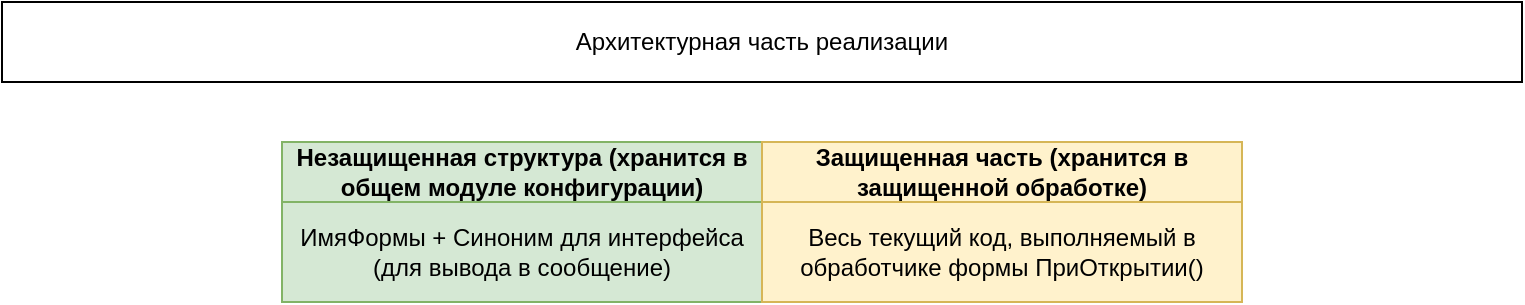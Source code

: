 <mxfile version="20.1.1" type="github" pages="2">
  <diagram id="Mf5A8baf47a3lFX-xt1y" name="Архитектурная часть">
    <mxGraphModel dx="1673" dy="925" grid="1" gridSize="10" guides="1" tooltips="1" connect="1" arrows="1" fold="1" page="1" pageScale="1" pageWidth="827" pageHeight="1169" math="0" shadow="0">
      <root>
        <mxCell id="0" />
        <mxCell id="1" parent="0" />
        <mxCell id="Lkw1FPNS6HBRP2Hc-tfF-1" value="ИмяФормы + Синоним для интерфейса (для вывода в сообщение)" style="rounded=0;whiteSpace=wrap;html=1;fillColor=#d5e8d4;strokeColor=#82b366;" vertex="1" parent="1">
          <mxGeometry x="180" y="120" width="240" height="50" as="geometry" />
        </mxCell>
        <mxCell id="Lkw1FPNS6HBRP2Hc-tfF-2" value="Весь текущий код, выполняемый в обработчике формы ПриОткрытии()" style="rounded=0;whiteSpace=wrap;html=1;fillColor=#fff2cc;strokeColor=#d6b656;" vertex="1" parent="1">
          <mxGeometry x="420" y="120" width="240" height="50" as="geometry" />
        </mxCell>
        <mxCell id="Lkw1FPNS6HBRP2Hc-tfF-7" value="Архитектурная часть реализации" style="rounded=0;whiteSpace=wrap;html=1;" vertex="1" parent="1">
          <mxGeometry x="40" y="20" width="760" height="40" as="geometry" />
        </mxCell>
        <mxCell id="Lkw1FPNS6HBRP2Hc-tfF-9" value="Незащищенная структура (хранится в общем модуле конфигурации)" style="rounded=0;whiteSpace=wrap;html=1;fillColor=#d5e8d4;strokeColor=#82b366;fontStyle=1" vertex="1" parent="1">
          <mxGeometry x="180" y="90" width="240" height="30" as="geometry" />
        </mxCell>
        <mxCell id="Lkw1FPNS6HBRP2Hc-tfF-10" value="Защищенная часть (хранится в защищенной обработке)" style="rounded=0;whiteSpace=wrap;html=1;fontStyle=1;fillColor=#fff2cc;strokeColor=#d6b656;" vertex="1" parent="1">
          <mxGeometry x="420" y="90" width="240" height="30" as="geometry" />
        </mxCell>
      </root>
    </mxGraphModel>
  </diagram>
  <diagram id="PHcCnNVj9aNwv16v9_i7" name="Логическая часть">
    <mxGraphModel dx="1422" dy="786" grid="1" gridSize="10" guides="1" tooltips="1" connect="1" arrows="1" fold="1" page="1" pageScale="1" pageWidth="827" pageHeight="1169" math="0" shadow="0">
      <root>
        <mxCell id="0" />
        <mxCell id="1" parent="0" />
        <mxCell id="vmrOqhqx_6KtgIPyzVGw-1" value="Логическая часть реализации" style="rounded=0;whiteSpace=wrap;html=1;" vertex="1" parent="1">
          <mxGeometry x="40" y="20" width="760" height="40" as="geometry" />
        </mxCell>
        <mxCell id="nCdtCIxPB1jtcD1M5P0f-1" style="edgeStyle=orthogonalEdgeStyle;rounded=0;orthogonalLoop=1;jettySize=auto;html=1;entryX=0.5;entryY=0;entryDx=0;entryDy=0;" edge="1" parent="1" source="vmrOqhqx_6KtgIPyzVGw-2" target="vmrOqhqx_6KtgIPyzVGw-13">
          <mxGeometry relative="1" as="geometry" />
        </mxCell>
        <mxCell id="vmrOqhqx_6KtgIPyzVGw-2" value="В обработчике формы ПриОткрытии() вызываем метод защищенной обработки" style="rounded=0;whiteSpace=wrap;html=1;" vertex="1" parent="1">
          <mxGeometry x="275" y="80" width="290" height="70" as="geometry" />
        </mxCell>
        <mxCell id="vmrOqhqx_6KtgIPyzVGw-3" style="edgeStyle=orthogonalEdgeStyle;rounded=0;orthogonalLoop=1;jettySize=auto;html=1;entryX=0.5;entryY=0;entryDx=0;entryDy=0;exitX=0.5;exitY=1;exitDx=0;exitDy=0;" edge="1" parent="1" source="vmrOqhqx_6KtgIPyzVGw-4" target="vmrOqhqx_6KtgIPyzVGw-12">
          <mxGeometry relative="1" as="geometry">
            <mxPoint x="205" y="690" as="targetPoint" />
          </mxGeometry>
        </mxCell>
        <mxCell id="vmrOqhqx_6KtgIPyzVGw-4" value="Исполняется текущее тело обработчика формы ПриОткрытии(), выделенное в защищенную обработку" style="rounded=0;whiteSpace=wrap;html=1;" vertex="1" parent="1">
          <mxGeometry x="105" y="470" width="200" height="100" as="geometry" />
        </mxCell>
        <mxCell id="vmrOqhqx_6KtgIPyzVGw-5" style="edgeStyle=orthogonalEdgeStyle;rounded=0;orthogonalLoop=1;jettySize=auto;html=1;entryX=0.5;entryY=0;entryDx=0;entryDy=0;" edge="1" parent="1" source="vmrOqhqx_6KtgIPyzVGw-9" target="vmrOqhqx_6KtgIPyzVGw-4">
          <mxGeometry relative="1" as="geometry">
            <mxPoint x="165" y="480" as="targetPoint" />
          </mxGeometry>
        </mxCell>
        <mxCell id="vmrOqhqx_6KtgIPyzVGw-6" value="ДА" style="edgeLabel;html=1;align=center;verticalAlign=middle;resizable=0;points=[];" vertex="1" connectable="0" parent="vmrOqhqx_6KtgIPyzVGw-5">
          <mxGeometry x="-0.232" y="1" relative="1" as="geometry">
            <mxPoint as="offset" />
          </mxGeometry>
        </mxCell>
        <mxCell id="vmrOqhqx_6KtgIPyzVGw-7" style="edgeStyle=orthogonalEdgeStyle;rounded=0;orthogonalLoop=1;jettySize=auto;html=1;entryX=0.5;entryY=0;entryDx=0;entryDy=0;" edge="1" parent="1" source="vmrOqhqx_6KtgIPyzVGw-9" target="vmrOqhqx_6KtgIPyzVGw-11">
          <mxGeometry relative="1" as="geometry">
            <mxPoint x="655" y="480" as="targetPoint" />
          </mxGeometry>
        </mxCell>
        <mxCell id="vmrOqhqx_6KtgIPyzVGw-8" value="НЕТ" style="edgeLabel;html=1;align=center;verticalAlign=middle;resizable=0;points=[];" vertex="1" connectable="0" parent="vmrOqhqx_6KtgIPyzVGw-7">
          <mxGeometry x="-0.317" y="-2" relative="1" as="geometry">
            <mxPoint as="offset" />
          </mxGeometry>
        </mxCell>
        <mxCell id="vmrOqhqx_6KtgIPyzVGw-9" value="Лицензия по ключу подсистемы доступна" style="shape=rhombus;perimeter=rhombusPerimeter;whiteSpace=wrap;html=1;align=center;fillColor=#dae8fc;strokeColor=#6c8ebf;" vertex="1" parent="1">
          <mxGeometry x="320" y="330" width="200" height="130" as="geometry" />
        </mxCell>
        <mxCell id="vmrOqhqx_6KtgIPyzVGw-10" style="edgeStyle=orthogonalEdgeStyle;rounded=0;orthogonalLoop=1;jettySize=auto;html=1;entryX=0.5;entryY=0;entryDx=0;entryDy=0;exitX=0.5;exitY=1;exitDx=0;exitDy=0;" edge="1" parent="1" source="vmrOqhqx_6KtgIPyzVGw-11" target="vmrOqhqx_6KtgIPyzVGw-12">
          <mxGeometry relative="1" as="geometry" />
        </mxCell>
        <mxCell id="vmrOqhqx_6KtgIPyzVGw-11" value="Отображается сообщение о невозможности открытия формы" style="rounded=0;whiteSpace=wrap;html=1;" vertex="1" parent="1">
          <mxGeometry x="535" y="470" width="200" height="100" as="geometry" />
        </mxCell>
        <mxCell id="vmrOqhqx_6KtgIPyzVGw-12" value="Завершена работа метода.&lt;br&gt;&lt;br&gt;Продолжение исполнения обработчика формы ПриОткрытии()" style="rounded=0;whiteSpace=wrap;html=1;fillColor=#d5e8d4;strokeColor=#82b366;" vertex="1" parent="1">
          <mxGeometry x="312" y="730" width="216" height="90" as="geometry" />
        </mxCell>
        <mxCell id="nCdtCIxPB1jtcD1M5P0f-2" style="edgeStyle=orthogonalEdgeStyle;rounded=0;orthogonalLoop=1;jettySize=auto;html=1;entryX=0.5;entryY=0;entryDx=0;entryDy=0;" edge="1" parent="1" source="vmrOqhqx_6KtgIPyzVGw-13" target="vmrOqhqx_6KtgIPyzVGw-9">
          <mxGeometry relative="1" as="geometry" />
        </mxCell>
        <mxCell id="vmrOqhqx_6KtgIPyzVGw-13" value="Начало метода ДоступностьПодсистемыИзФормыПриОткрытии()" style="rounded=0;whiteSpace=wrap;html=1;fillColor=#fff2cc;strokeColor=#d6b656;" vertex="1" parent="1">
          <mxGeometry x="260" y="200" width="320" height="60" as="geometry" />
        </mxCell>
      </root>
    </mxGraphModel>
  </diagram>
</mxfile>
